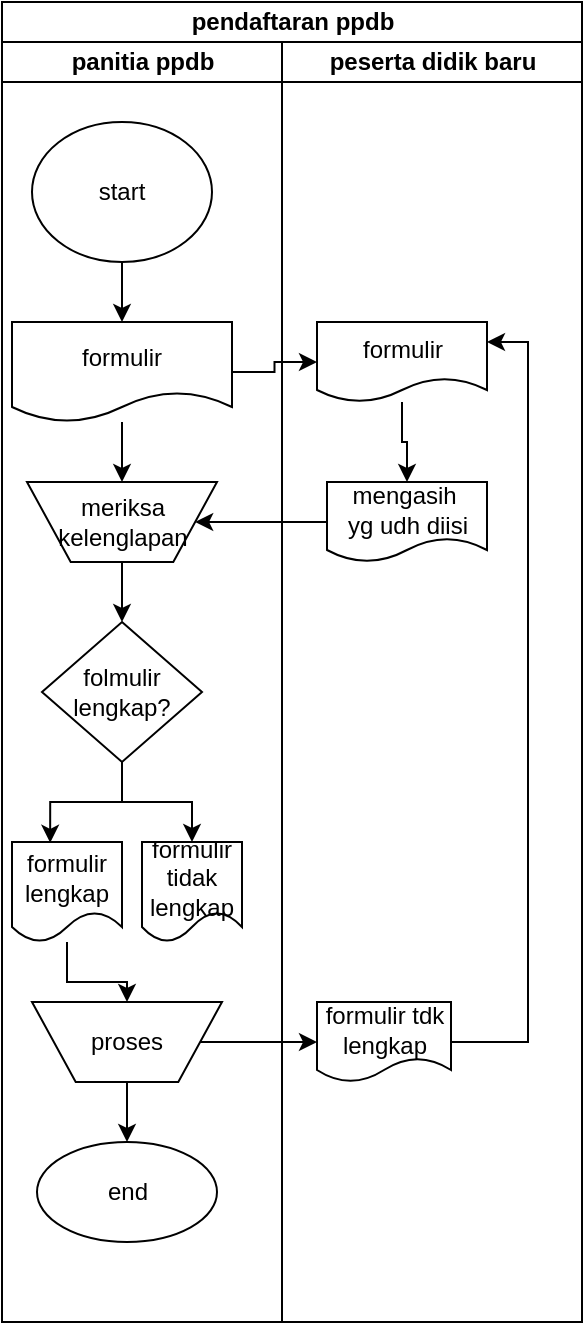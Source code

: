 <mxfile version="24.7.7">
  <diagram name="Page-1" id="KyfZ1wcteeoNAL4AUnEU">
    <mxGraphModel dx="968" dy="614" grid="1" gridSize="10" guides="1" tooltips="1" connect="1" arrows="1" fold="1" page="1" pageScale="1" pageWidth="850" pageHeight="1100" math="0" shadow="0">
      <root>
        <mxCell id="0" />
        <mxCell id="1" parent="0" />
        <mxCell id="V3pn6JMs_bAVe_f2N0Nc-1" value="pendaftaran ppdb" style="swimlane;childLayout=stackLayout;resizeParent=1;resizeParentMax=0;startSize=20;html=1;" vertex="1" parent="1">
          <mxGeometry x="320" y="70" width="290" height="660" as="geometry" />
        </mxCell>
        <mxCell id="V3pn6JMs_bAVe_f2N0Nc-2" value="panitia ppdb" style="swimlane;startSize=20;html=1;" vertex="1" parent="V3pn6JMs_bAVe_f2N0Nc-1">
          <mxGeometry y="20" width="140" height="640" as="geometry" />
        </mxCell>
        <mxCell id="V3pn6JMs_bAVe_f2N0Nc-15" style="edgeStyle=orthogonalEdgeStyle;rounded=0;orthogonalLoop=1;jettySize=auto;html=1;entryX=0.5;entryY=0;entryDx=0;entryDy=0;" edge="1" parent="V3pn6JMs_bAVe_f2N0Nc-2" source="V3pn6JMs_bAVe_f2N0Nc-5" target="V3pn6JMs_bAVe_f2N0Nc-6">
          <mxGeometry relative="1" as="geometry" />
        </mxCell>
        <mxCell id="V3pn6JMs_bAVe_f2N0Nc-5" value="start" style="ellipse;whiteSpace=wrap;html=1;" vertex="1" parent="V3pn6JMs_bAVe_f2N0Nc-2">
          <mxGeometry x="15" y="40" width="90" height="70" as="geometry" />
        </mxCell>
        <mxCell id="V3pn6JMs_bAVe_f2N0Nc-17" style="edgeStyle=orthogonalEdgeStyle;rounded=0;orthogonalLoop=1;jettySize=auto;html=1;entryX=0.5;entryY=0;entryDx=0;entryDy=0;" edge="1" parent="V3pn6JMs_bAVe_f2N0Nc-2" source="V3pn6JMs_bAVe_f2N0Nc-6" target="V3pn6JMs_bAVe_f2N0Nc-10">
          <mxGeometry relative="1" as="geometry" />
        </mxCell>
        <mxCell id="V3pn6JMs_bAVe_f2N0Nc-6" value="formulir" style="shape=document;whiteSpace=wrap;html=1;boundedLbl=1;" vertex="1" parent="V3pn6JMs_bAVe_f2N0Nc-2">
          <mxGeometry x="5.0" y="140" width="110" height="50" as="geometry" />
        </mxCell>
        <mxCell id="V3pn6JMs_bAVe_f2N0Nc-18" style="edgeStyle=orthogonalEdgeStyle;rounded=0;orthogonalLoop=1;jettySize=auto;html=1;entryX=0.5;entryY=0;entryDx=0;entryDy=0;" edge="1" parent="V3pn6JMs_bAVe_f2N0Nc-2" source="V3pn6JMs_bAVe_f2N0Nc-10" target="V3pn6JMs_bAVe_f2N0Nc-12">
          <mxGeometry relative="1" as="geometry" />
        </mxCell>
        <mxCell id="V3pn6JMs_bAVe_f2N0Nc-10" value="meriksa&lt;div&gt;kelenglapan&lt;/div&gt;" style="verticalLabelPosition=middle;verticalAlign=middle;html=1;shape=trapezoid;perimeter=trapezoidPerimeter;whiteSpace=wrap;size=0.23;arcSize=10;flipV=1;labelPosition=center;align=center;" vertex="1" parent="V3pn6JMs_bAVe_f2N0Nc-2">
          <mxGeometry x="12.5" y="220" width="95" height="40" as="geometry" />
        </mxCell>
        <mxCell id="V3pn6JMs_bAVe_f2N0Nc-20" style="edgeStyle=orthogonalEdgeStyle;rounded=0;orthogonalLoop=1;jettySize=auto;html=1;entryX=0.5;entryY=0;entryDx=0;entryDy=0;" edge="1" parent="V3pn6JMs_bAVe_f2N0Nc-2" source="V3pn6JMs_bAVe_f2N0Nc-12" target="V3pn6JMs_bAVe_f2N0Nc-14">
          <mxGeometry relative="1" as="geometry" />
        </mxCell>
        <mxCell id="V3pn6JMs_bAVe_f2N0Nc-12" value="folmulir&lt;div&gt;lengkap?&lt;/div&gt;" style="rhombus;whiteSpace=wrap;html=1;" vertex="1" parent="V3pn6JMs_bAVe_f2N0Nc-2">
          <mxGeometry x="20" y="290" width="80" height="70" as="geometry" />
        </mxCell>
        <mxCell id="V3pn6JMs_bAVe_f2N0Nc-39" style="edgeStyle=orthogonalEdgeStyle;rounded=0;orthogonalLoop=1;jettySize=auto;html=1;" edge="1" parent="V3pn6JMs_bAVe_f2N0Nc-2" source="V3pn6JMs_bAVe_f2N0Nc-13" target="V3pn6JMs_bAVe_f2N0Nc-21">
          <mxGeometry relative="1" as="geometry" />
        </mxCell>
        <mxCell id="V3pn6JMs_bAVe_f2N0Nc-13" value="formulir&lt;div&gt;lengkap&lt;/div&gt;" style="shape=document;whiteSpace=wrap;html=1;boundedLbl=1;" vertex="1" parent="V3pn6JMs_bAVe_f2N0Nc-2">
          <mxGeometry x="5" y="400" width="55" height="50" as="geometry" />
        </mxCell>
        <mxCell id="V3pn6JMs_bAVe_f2N0Nc-14" value="formulir tidak lengkap" style="shape=document;whiteSpace=wrap;html=1;boundedLbl=1;" vertex="1" parent="V3pn6JMs_bAVe_f2N0Nc-2">
          <mxGeometry x="70" y="400" width="50" height="50" as="geometry" />
        </mxCell>
        <mxCell id="V3pn6JMs_bAVe_f2N0Nc-19" style="edgeStyle=orthogonalEdgeStyle;rounded=0;orthogonalLoop=1;jettySize=auto;html=1;entryX=0.347;entryY=0.008;entryDx=0;entryDy=0;entryPerimeter=0;" edge="1" parent="V3pn6JMs_bAVe_f2N0Nc-2" source="V3pn6JMs_bAVe_f2N0Nc-12" target="V3pn6JMs_bAVe_f2N0Nc-13">
          <mxGeometry relative="1" as="geometry" />
        </mxCell>
        <mxCell id="V3pn6JMs_bAVe_f2N0Nc-32" style="edgeStyle=orthogonalEdgeStyle;rounded=0;orthogonalLoop=1;jettySize=auto;html=1;entryX=0.5;entryY=0;entryDx=0;entryDy=0;" edge="1" parent="V3pn6JMs_bAVe_f2N0Nc-2" source="V3pn6JMs_bAVe_f2N0Nc-21" target="V3pn6JMs_bAVe_f2N0Nc-29">
          <mxGeometry relative="1" as="geometry" />
        </mxCell>
        <mxCell id="V3pn6JMs_bAVe_f2N0Nc-21" value="proses" style="verticalLabelPosition=middle;verticalAlign=middle;html=1;shape=trapezoid;perimeter=trapezoidPerimeter;whiteSpace=wrap;size=0.23;arcSize=10;flipV=1;labelPosition=center;align=center;" vertex="1" parent="V3pn6JMs_bAVe_f2N0Nc-2">
          <mxGeometry x="15" y="480" width="95" height="40" as="geometry" />
        </mxCell>
        <mxCell id="V3pn6JMs_bAVe_f2N0Nc-29" value="end" style="ellipse;whiteSpace=wrap;html=1;" vertex="1" parent="V3pn6JMs_bAVe_f2N0Nc-2">
          <mxGeometry x="17.5" y="550" width="90" height="50" as="geometry" />
        </mxCell>
        <mxCell id="V3pn6JMs_bAVe_f2N0Nc-3" value="peserta didik baru" style="swimlane;startSize=20;html=1;" vertex="1" parent="V3pn6JMs_bAVe_f2N0Nc-1">
          <mxGeometry x="140" y="20" width="150" height="640" as="geometry" />
        </mxCell>
        <mxCell id="V3pn6JMs_bAVe_f2N0Nc-38" style="edgeStyle=orthogonalEdgeStyle;rounded=0;orthogonalLoop=1;jettySize=auto;html=1;" edge="1" parent="V3pn6JMs_bAVe_f2N0Nc-3" source="V3pn6JMs_bAVe_f2N0Nc-7" target="V3pn6JMs_bAVe_f2N0Nc-9">
          <mxGeometry relative="1" as="geometry" />
        </mxCell>
        <mxCell id="V3pn6JMs_bAVe_f2N0Nc-7" value="formulir" style="shape=document;whiteSpace=wrap;html=1;boundedLbl=1;" vertex="1" parent="V3pn6JMs_bAVe_f2N0Nc-3">
          <mxGeometry x="17.5" y="140" width="85" height="40" as="geometry" />
        </mxCell>
        <mxCell id="V3pn6JMs_bAVe_f2N0Nc-9" value="mengasih&amp;nbsp;&lt;div&gt;yg udh diisi&lt;/div&gt;" style="shape=document;whiteSpace=wrap;html=1;boundedLbl=1;" vertex="1" parent="V3pn6JMs_bAVe_f2N0Nc-3">
          <mxGeometry x="22.5" y="220" width="80" height="40" as="geometry" />
        </mxCell>
        <mxCell id="V3pn6JMs_bAVe_f2N0Nc-41" style="edgeStyle=orthogonalEdgeStyle;rounded=0;orthogonalLoop=1;jettySize=auto;html=1;entryX=1;entryY=0.25;entryDx=0;entryDy=0;" edge="1" parent="V3pn6JMs_bAVe_f2N0Nc-3" source="V3pn6JMs_bAVe_f2N0Nc-22" target="V3pn6JMs_bAVe_f2N0Nc-7">
          <mxGeometry relative="1" as="geometry">
            <mxPoint x="120" y="260" as="targetPoint" />
            <Array as="points">
              <mxPoint x="123" y="500" />
              <mxPoint x="123" y="150" />
            </Array>
          </mxGeometry>
        </mxCell>
        <mxCell id="V3pn6JMs_bAVe_f2N0Nc-22" value="formulir tdk&lt;div&gt;lengkap&lt;/div&gt;" style="shape=document;whiteSpace=wrap;html=1;boundedLbl=1;" vertex="1" parent="V3pn6JMs_bAVe_f2N0Nc-3">
          <mxGeometry x="17.5" y="480" width="67" height="40" as="geometry" />
        </mxCell>
        <mxCell id="V3pn6JMs_bAVe_f2N0Nc-31" style="edgeStyle=orthogonalEdgeStyle;rounded=0;orthogonalLoop=1;jettySize=auto;html=1;" edge="1" parent="V3pn6JMs_bAVe_f2N0Nc-1" source="V3pn6JMs_bAVe_f2N0Nc-21" target="V3pn6JMs_bAVe_f2N0Nc-22">
          <mxGeometry relative="1" as="geometry" />
        </mxCell>
        <mxCell id="V3pn6JMs_bAVe_f2N0Nc-37" style="edgeStyle=orthogonalEdgeStyle;rounded=0;orthogonalLoop=1;jettySize=auto;html=1;entryX=1;entryY=0.5;entryDx=0;entryDy=0;" edge="1" parent="V3pn6JMs_bAVe_f2N0Nc-1" source="V3pn6JMs_bAVe_f2N0Nc-9" target="V3pn6JMs_bAVe_f2N0Nc-10">
          <mxGeometry relative="1" as="geometry" />
        </mxCell>
        <mxCell id="V3pn6JMs_bAVe_f2N0Nc-42" style="edgeStyle=orthogonalEdgeStyle;rounded=0;orthogonalLoop=1;jettySize=auto;html=1;entryX=0;entryY=0.5;entryDx=0;entryDy=0;" edge="1" parent="V3pn6JMs_bAVe_f2N0Nc-1" source="V3pn6JMs_bAVe_f2N0Nc-6" target="V3pn6JMs_bAVe_f2N0Nc-7">
          <mxGeometry relative="1" as="geometry" />
        </mxCell>
      </root>
    </mxGraphModel>
  </diagram>
</mxfile>
